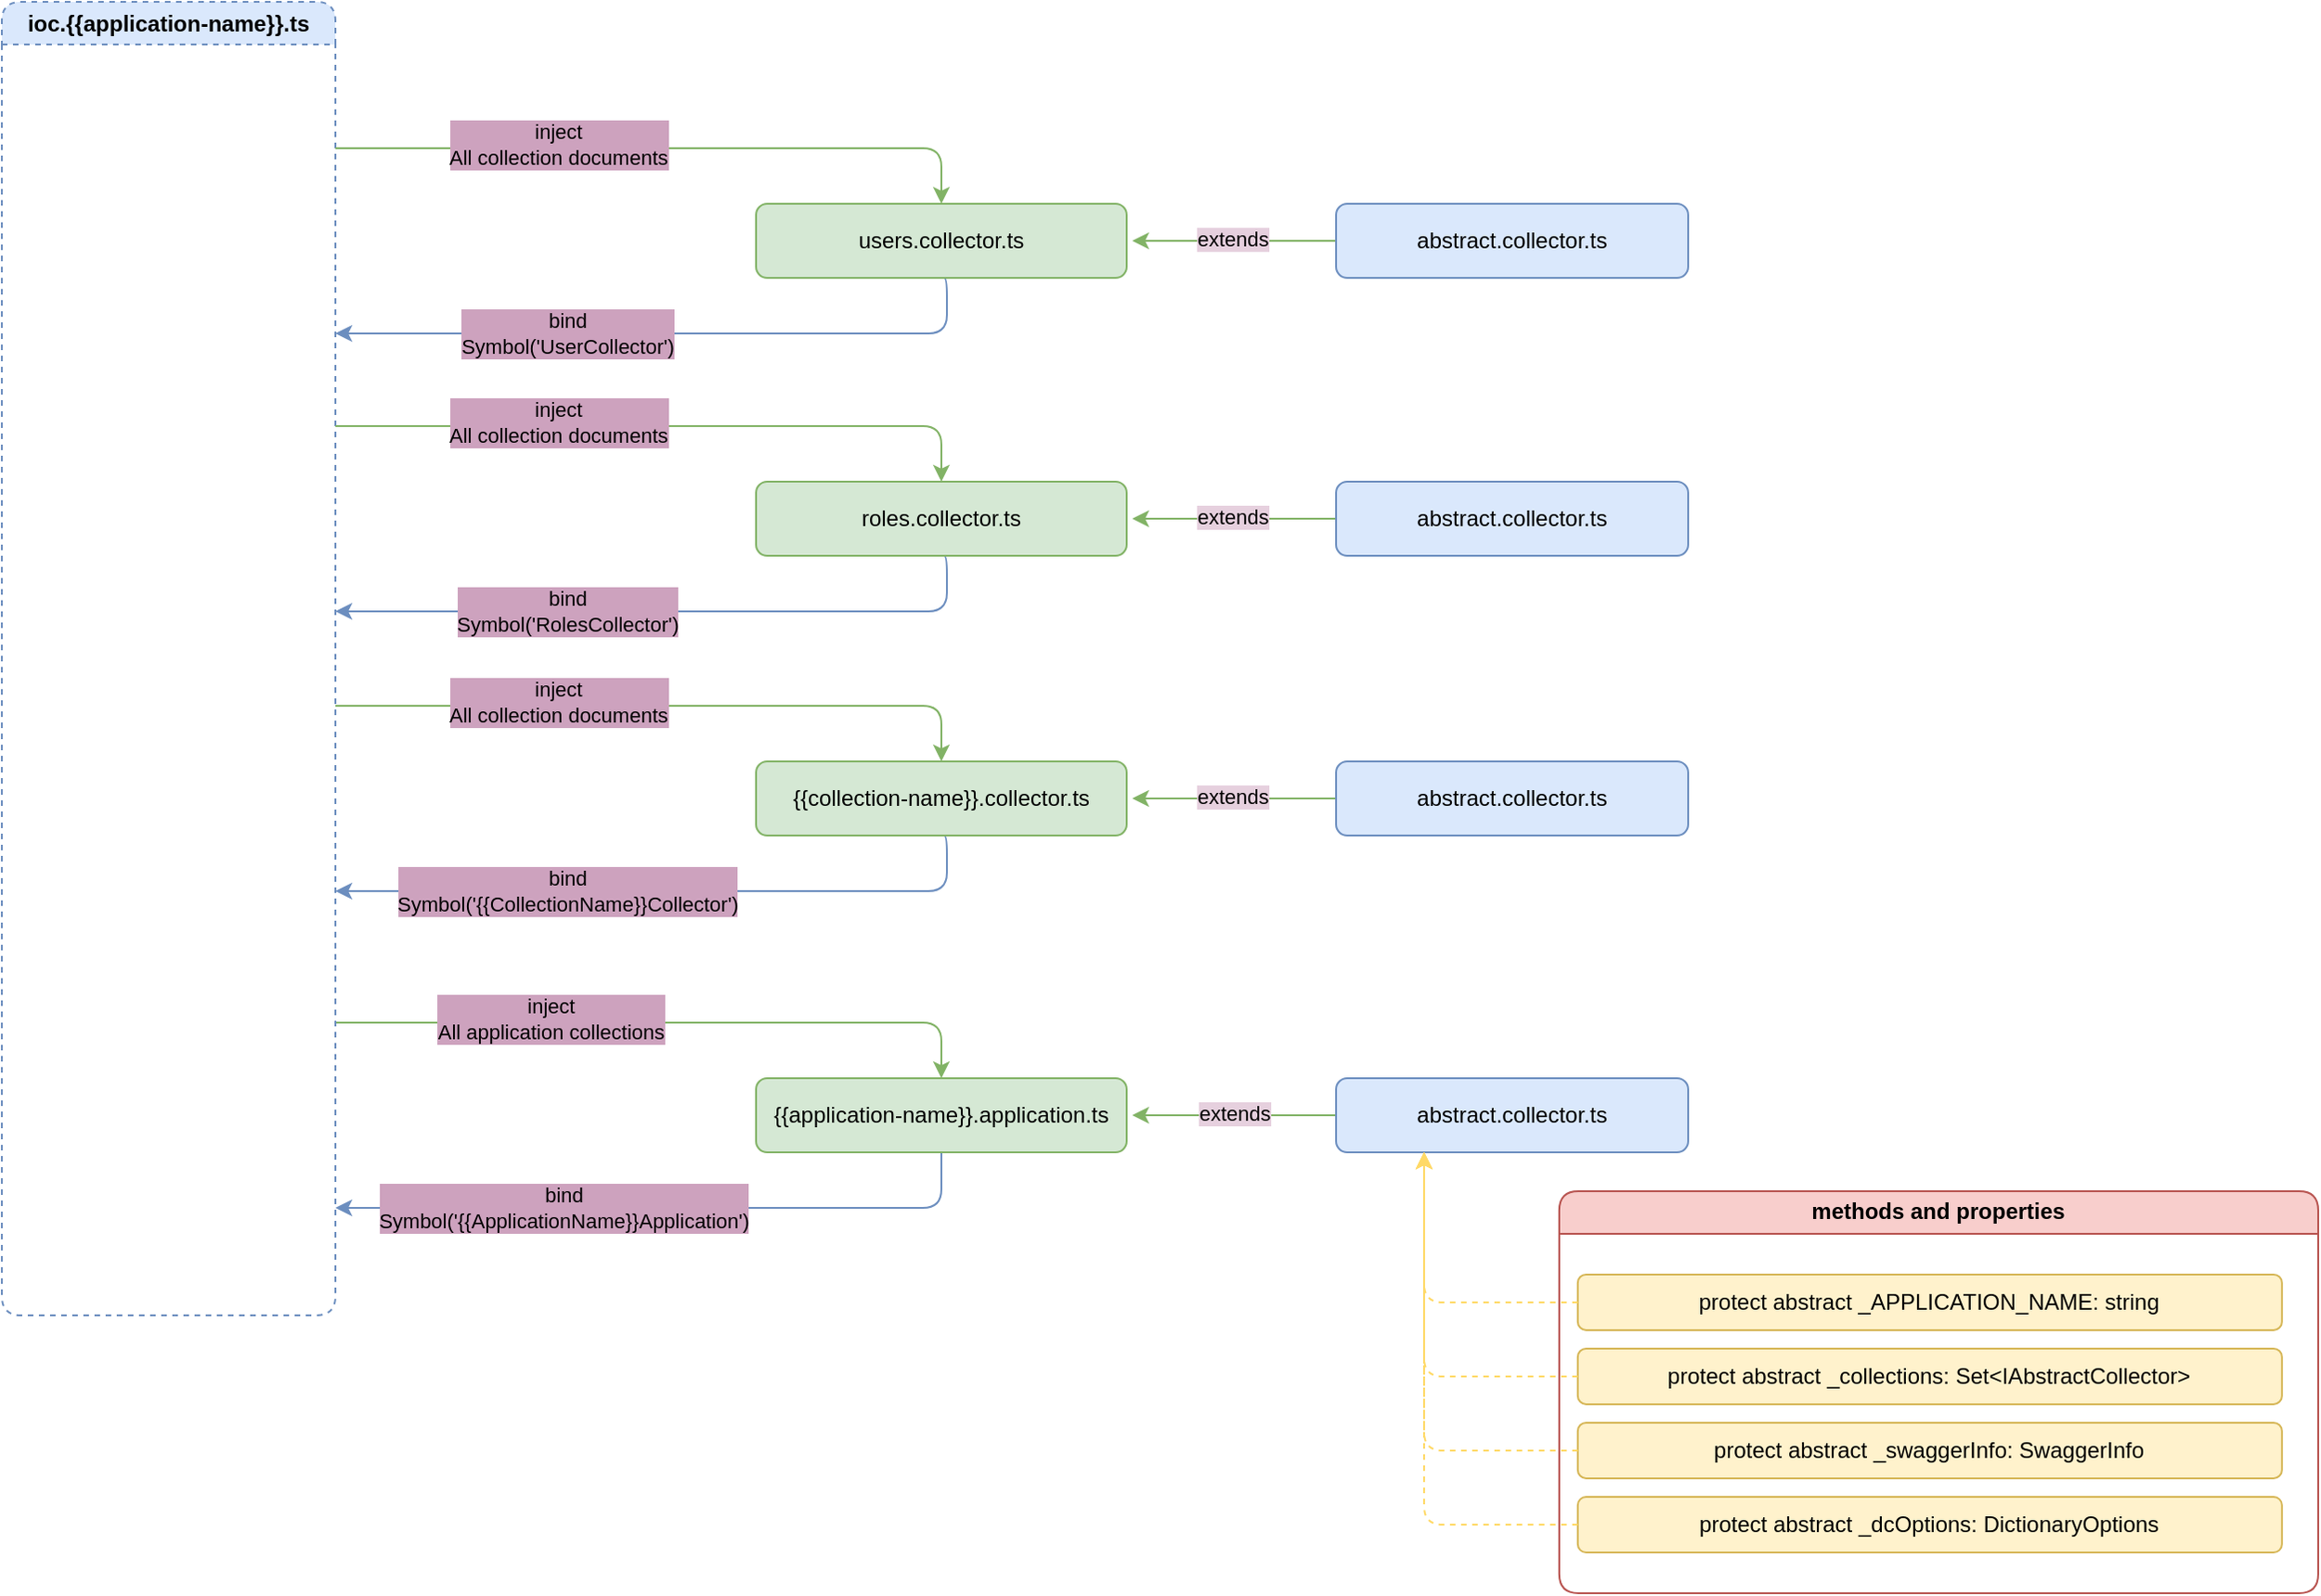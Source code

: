 <mxfile version="20.8.10" type="github">
  <diagram name="Страница 1" id="G2cp7Vcl1qg3cuOzKaZh">
    <mxGraphModel dx="2049" dy="3429" grid="1" gridSize="10" guides="1" tooltips="1" connect="1" arrows="1" fold="1" page="1" pageScale="1" pageWidth="827" pageHeight="1169" math="0" shadow="0">
      <root>
        <mxCell id="0" />
        <mxCell id="1" parent="0" />
        <mxCell id="Vu23xhkfP0EHslrDpuNX-24" value="methods and properties" style="swimlane;whiteSpace=wrap;html=1;fillColor=#f8cecc;strokeColor=#b85450;rounded=1;" vertex="1" parent="1">
          <mxGeometry x="1030.43" y="-977.03" width="409.57" height="217.03" as="geometry" />
        </mxCell>
        <mxCell id="Vu23xhkfP0EHslrDpuNX-25" value="protect abstract _APPLICATION_NAME: string" style="rounded=1;whiteSpace=wrap;html=1;fillColor=#fff2cc;strokeColor=#d6b656;" vertex="1" parent="Vu23xhkfP0EHslrDpuNX-24">
          <mxGeometry x="10" y="45" width="380" height="30" as="geometry" />
        </mxCell>
        <mxCell id="Vu23xhkfP0EHslrDpuNX-26" value="protect abstract _collections: Set&amp;lt;IAbstractCollector&amp;gt;" style="rounded=1;whiteSpace=wrap;html=1;fillColor=#fff2cc;strokeColor=#d6b656;" vertex="1" parent="Vu23xhkfP0EHslrDpuNX-24">
          <mxGeometry x="10" y="85" width="380" height="30" as="geometry" />
        </mxCell>
        <mxCell id="Vu23xhkfP0EHslrDpuNX-27" value="protect abstract _swaggerInfo: SwaggerInfo" style="rounded=1;whiteSpace=wrap;html=1;fillColor=#fff2cc;strokeColor=#d6b656;" vertex="1" parent="Vu23xhkfP0EHslrDpuNX-24">
          <mxGeometry x="10" y="125" width="380" height="30" as="geometry" />
        </mxCell>
        <mxCell id="Vu23xhkfP0EHslrDpuNX-28" value="protect abstract _dcOptions: DictionaryOptions" style="rounded=1;whiteSpace=wrap;html=1;fillColor=#fff2cc;strokeColor=#d6b656;" vertex="1" parent="Vu23xhkfP0EHslrDpuNX-24">
          <mxGeometry x="10" y="165.03" width="380" height="30" as="geometry" />
        </mxCell>
        <mxCell id="Vu23xhkfP0EHslrDpuNX-35" style="edgeStyle=orthogonalEdgeStyle;rounded=1;orthogonalLoop=1;jettySize=auto;html=1;entryX=0.5;entryY=0;entryDx=0;entryDy=0;fillColor=#d5e8d4;strokeColor=#82b366;" edge="1" parent="1" target="Vu23xhkfP0EHslrDpuNX-39">
          <mxGeometry relative="1" as="geometry">
            <mxPoint x="370" y="-1068" as="sourcePoint" />
            <Array as="points">
              <mxPoint x="450" y="-1068.03" />
              <mxPoint x="770" y="-1068.03" />
            </Array>
          </mxGeometry>
        </mxCell>
        <mxCell id="Vu23xhkfP0EHslrDpuNX-36" value="inject&lt;br&gt;All application collections" style="edgeLabel;html=1;align=center;verticalAlign=middle;resizable=0;points=[];labelBackgroundColor=#CDA2BE;" vertex="1" connectable="0" parent="Vu23xhkfP0EHslrDpuNX-35">
          <mxGeometry x="-0.187" y="2" relative="1" as="geometry">
            <mxPoint x="-29" as="offset" />
          </mxGeometry>
        </mxCell>
        <mxCell id="Vu23xhkfP0EHslrDpuNX-37" style="edgeStyle=orthogonalEdgeStyle;rounded=1;orthogonalLoop=1;jettySize=auto;html=1;exitX=0.5;exitY=1;exitDx=0;exitDy=0;fillColor=#dae8fc;strokeColor=#6c8ebf;" edge="1" parent="1" source="Vu23xhkfP0EHslrDpuNX-39">
          <mxGeometry relative="1" as="geometry">
            <mxPoint x="370" y="-968" as="targetPoint" />
            <Array as="points">
              <mxPoint x="697" y="-968" />
            </Array>
          </mxGeometry>
        </mxCell>
        <mxCell id="Vu23xhkfP0EHslrDpuNX-38" value="bind&lt;br&gt;Symbol(&#39;{{ApplicationName}}Application&#39;)" style="edgeLabel;html=1;align=center;verticalAlign=middle;resizable=0;points=[];labelBackgroundColor=#CDA2BE;" vertex="1" connectable="0" parent="Vu23xhkfP0EHslrDpuNX-37">
          <mxGeometry x="0.337" y="4" relative="1" as="geometry">
            <mxPoint x="4" y="-4" as="offset" />
          </mxGeometry>
        </mxCell>
        <mxCell id="Vu23xhkfP0EHslrDpuNX-39" value="{{application-name}}.application.ts" style="rounded=1;whiteSpace=wrap;html=1;fillColor=#d5e8d4;strokeColor=#82b366;" vertex="1" parent="1">
          <mxGeometry x="597" y="-1038.03" width="200" height="40" as="geometry" />
        </mxCell>
        <mxCell id="Vu23xhkfP0EHslrDpuNX-40" style="edgeStyle=orthogonalEdgeStyle;rounded=0;orthogonalLoop=1;jettySize=auto;html=1;entryX=1;entryY=0.5;entryDx=0;entryDy=0;fillColor=#d5e8d4;strokeColor=#82b366;" edge="1" parent="1" source="Vu23xhkfP0EHslrDpuNX-41">
          <mxGeometry relative="1" as="geometry">
            <mxPoint x="800" y="-1018.03" as="targetPoint" />
          </mxGeometry>
        </mxCell>
        <mxCell id="Vu23xhkfP0EHslrDpuNX-41" value="abstract.collector.ts" style="rounded=1;whiteSpace=wrap;html=1;fillColor=#dae8fc;strokeColor=#6c8ebf;" vertex="1" parent="1">
          <mxGeometry x="910.0" y="-1038.03" width="190" height="40" as="geometry" />
        </mxCell>
        <mxCell id="Vu23xhkfP0EHslrDpuNX-42" style="edgeStyle=orthogonalEdgeStyle;rounded=1;orthogonalLoop=1;jettySize=auto;html=1;entryX=0.25;entryY=1;entryDx=0;entryDy=0;exitX=0;exitY=0.5;exitDx=0;exitDy=0;fillColor=#d5e8d4;strokeColor=#FFD966;dashed=1;strokeWidth=1;" edge="1" parent="1" source="Vu23xhkfP0EHslrDpuNX-25" target="Vu23xhkfP0EHslrDpuNX-41">
          <mxGeometry relative="1" as="geometry" />
        </mxCell>
        <mxCell id="Vu23xhkfP0EHslrDpuNX-43" style="edgeStyle=orthogonalEdgeStyle;rounded=1;orthogonalLoop=1;jettySize=auto;html=1;entryX=0.25;entryY=1;entryDx=0;entryDy=0;exitX=0;exitY=0.5;exitDx=0;exitDy=0;fillColor=#d5e8d4;strokeColor=#FFD966;dashed=1;" edge="1" parent="1" source="Vu23xhkfP0EHslrDpuNX-26" target="Vu23xhkfP0EHslrDpuNX-41">
          <mxGeometry relative="1" as="geometry" />
        </mxCell>
        <mxCell id="Vu23xhkfP0EHslrDpuNX-45" style="edgeStyle=orthogonalEdgeStyle;rounded=1;orthogonalLoop=1;jettySize=auto;html=1;entryX=0.25;entryY=1;entryDx=0;entryDy=0;exitX=0;exitY=0.5;exitDx=0;exitDy=0;fillColor=#d5e8d4;strokeColor=#FFD966;dashed=1;" edge="1" parent="1" source="Vu23xhkfP0EHslrDpuNX-27" target="Vu23xhkfP0EHslrDpuNX-41">
          <mxGeometry relative="1" as="geometry" />
        </mxCell>
        <mxCell id="Vu23xhkfP0EHslrDpuNX-46" style="edgeStyle=orthogonalEdgeStyle;rounded=1;orthogonalLoop=1;jettySize=auto;html=1;entryX=0.25;entryY=1;entryDx=0;entryDy=0;exitX=0;exitY=0.5;exitDx=0;exitDy=0;fillColor=#d5e8d4;strokeColor=#FFD966;dashed=1;" edge="1" parent="1" source="Vu23xhkfP0EHslrDpuNX-28" target="Vu23xhkfP0EHslrDpuNX-41">
          <mxGeometry relative="1" as="geometry" />
        </mxCell>
        <mxCell id="Vu23xhkfP0EHslrDpuNX-76" value="ioc.{{application-name}}.ts" style="swimlane;whiteSpace=wrap;html=1;rounded=1;dashed=1;fillColor=#dae8fc;strokeColor=#6c8ebf;" vertex="1" parent="1">
          <mxGeometry x="190" y="-1619" width="180" height="709" as="geometry" />
        </mxCell>
        <mxCell id="Vu23xhkfP0EHslrDpuNX-113" value="extends" style="edgeLabel;html=1;align=center;verticalAlign=middle;resizable=0;points=[];labelBackgroundColor=#E6D0DE;" vertex="1" connectable="0" parent="1">
          <mxGeometry x="828" y="-1015" as="geometry">
            <mxPoint x="27" y="-4" as="offset" />
          </mxGeometry>
        </mxCell>
        <mxCell id="Vu23xhkfP0EHslrDpuNX-116" style="edgeStyle=orthogonalEdgeStyle;rounded=1;orthogonalLoop=1;jettySize=auto;html=1;entryX=0.5;entryY=0;entryDx=0;entryDy=0;fillColor=#d5e8d4;strokeColor=#82b366;" edge="1" parent="1" target="Vu23xhkfP0EHslrDpuNX-120">
          <mxGeometry relative="1" as="geometry">
            <mxPoint x="370" y="-1540" as="sourcePoint" />
            <Array as="points">
              <mxPoint x="450" y="-1540.03" />
              <mxPoint x="770" y="-1540.03" />
            </Array>
          </mxGeometry>
        </mxCell>
        <mxCell id="Vu23xhkfP0EHslrDpuNX-117" value="inject&lt;br&gt;All collection documents" style="edgeLabel;html=1;align=center;verticalAlign=middle;resizable=0;points=[];labelBackgroundColor=#CDA2BE;" vertex="1" connectable="0" parent="Vu23xhkfP0EHslrDpuNX-116">
          <mxGeometry x="-0.187" y="2" relative="1" as="geometry">
            <mxPoint x="-25" as="offset" />
          </mxGeometry>
        </mxCell>
        <mxCell id="Vu23xhkfP0EHslrDpuNX-118" style="edgeStyle=orthogonalEdgeStyle;rounded=1;orthogonalLoop=1;jettySize=auto;html=1;exitX=0.5;exitY=1;exitDx=0;exitDy=0;fillColor=#dae8fc;strokeColor=#6c8ebf;" edge="1" parent="1" source="Vu23xhkfP0EHslrDpuNX-120">
          <mxGeometry relative="1" as="geometry">
            <mxPoint x="370" y="-1440" as="targetPoint" />
            <Array as="points">
              <mxPoint x="700" y="-1470" />
              <mxPoint x="700" y="-1440" />
            </Array>
          </mxGeometry>
        </mxCell>
        <mxCell id="Vu23xhkfP0EHslrDpuNX-119" value="bind&lt;br&gt;Symbol(&#39;UserCollector&#39;)" style="edgeLabel;html=1;align=center;verticalAlign=middle;resizable=0;points=[];labelBackgroundColor=#CDA2BE;" vertex="1" connectable="0" parent="Vu23xhkfP0EHslrDpuNX-118">
          <mxGeometry x="0.337" y="4" relative="1" as="geometry">
            <mxPoint x="4" y="-4" as="offset" />
          </mxGeometry>
        </mxCell>
        <mxCell id="Vu23xhkfP0EHslrDpuNX-120" value="users.collector.ts" style="rounded=1;whiteSpace=wrap;html=1;fillColor=#d5e8d4;strokeColor=#82b366;" vertex="1" parent="1">
          <mxGeometry x="597" y="-1510.03" width="200" height="40" as="geometry" />
        </mxCell>
        <mxCell id="Vu23xhkfP0EHslrDpuNX-121" style="edgeStyle=orthogonalEdgeStyle;rounded=0;orthogonalLoop=1;jettySize=auto;html=1;entryX=1;entryY=0.5;entryDx=0;entryDy=0;fillColor=#d5e8d4;strokeColor=#82b366;" edge="1" parent="1" source="Vu23xhkfP0EHslrDpuNX-122">
          <mxGeometry relative="1" as="geometry">
            <mxPoint x="800" y="-1490.03" as="targetPoint" />
          </mxGeometry>
        </mxCell>
        <mxCell id="Vu23xhkfP0EHslrDpuNX-122" value="abstract.collector.ts" style="rounded=1;whiteSpace=wrap;html=1;fillColor=#dae8fc;strokeColor=#6c8ebf;" vertex="1" parent="1">
          <mxGeometry x="910.0" y="-1510.03" width="190" height="40" as="geometry" />
        </mxCell>
        <mxCell id="Vu23xhkfP0EHslrDpuNX-123" value="extends" style="edgeLabel;html=1;align=center;verticalAlign=middle;resizable=0;points=[];labelBackgroundColor=#E6D0DE;" vertex="1" connectable="0" parent="1">
          <mxGeometry x="827" y="-1487" as="geometry">
            <mxPoint x="27" y="-4" as="offset" />
          </mxGeometry>
        </mxCell>
        <mxCell id="Vu23xhkfP0EHslrDpuNX-124" style="edgeStyle=orthogonalEdgeStyle;rounded=1;orthogonalLoop=1;jettySize=auto;html=1;entryX=0.5;entryY=0;entryDx=0;entryDy=0;fillColor=#d5e8d4;strokeColor=#82b366;" edge="1" parent="1" target="Vu23xhkfP0EHslrDpuNX-128">
          <mxGeometry relative="1" as="geometry">
            <mxPoint x="370" y="-1390" as="sourcePoint" />
            <Array as="points">
              <mxPoint x="450" y="-1390.03" />
              <mxPoint x="770" y="-1390.03" />
            </Array>
          </mxGeometry>
        </mxCell>
        <mxCell id="Vu23xhkfP0EHslrDpuNX-125" value="inject&lt;br&gt;All collection documents" style="edgeLabel;html=1;align=center;verticalAlign=middle;resizable=0;points=[];labelBackgroundColor=#CDA2BE;" vertex="1" connectable="0" parent="Vu23xhkfP0EHslrDpuNX-124">
          <mxGeometry x="-0.187" y="2" relative="1" as="geometry">
            <mxPoint x="-25" as="offset" />
          </mxGeometry>
        </mxCell>
        <mxCell id="Vu23xhkfP0EHslrDpuNX-126" style="edgeStyle=orthogonalEdgeStyle;rounded=1;orthogonalLoop=1;jettySize=auto;html=1;exitX=0.5;exitY=1;exitDx=0;exitDy=0;fillColor=#dae8fc;strokeColor=#6c8ebf;" edge="1" parent="1" source="Vu23xhkfP0EHslrDpuNX-128">
          <mxGeometry relative="1" as="geometry">
            <mxPoint x="370" y="-1290" as="targetPoint" />
            <Array as="points">
              <mxPoint x="700" y="-1320" />
              <mxPoint x="700" y="-1290" />
            </Array>
          </mxGeometry>
        </mxCell>
        <mxCell id="Vu23xhkfP0EHslrDpuNX-127" value="bind&lt;br&gt;Symbol(&#39;RolesCollector&#39;)" style="edgeLabel;html=1;align=center;verticalAlign=middle;resizable=0;points=[];labelBackgroundColor=#CDA2BE;" vertex="1" connectable="0" parent="Vu23xhkfP0EHslrDpuNX-126">
          <mxGeometry x="0.337" y="4" relative="1" as="geometry">
            <mxPoint x="4" y="-4" as="offset" />
          </mxGeometry>
        </mxCell>
        <mxCell id="Vu23xhkfP0EHslrDpuNX-128" value="roles.collector.ts" style="rounded=1;whiteSpace=wrap;html=1;fillColor=#d5e8d4;strokeColor=#82b366;" vertex="1" parent="1">
          <mxGeometry x="597" y="-1360.03" width="200" height="40" as="geometry" />
        </mxCell>
        <mxCell id="Vu23xhkfP0EHslrDpuNX-129" style="edgeStyle=orthogonalEdgeStyle;rounded=0;orthogonalLoop=1;jettySize=auto;html=1;entryX=1;entryY=0.5;entryDx=0;entryDy=0;fillColor=#d5e8d4;strokeColor=#82b366;" edge="1" parent="1" source="Vu23xhkfP0EHslrDpuNX-130">
          <mxGeometry relative="1" as="geometry">
            <mxPoint x="800" y="-1340.03" as="targetPoint" />
          </mxGeometry>
        </mxCell>
        <mxCell id="Vu23xhkfP0EHslrDpuNX-130" value="abstract.collector.ts" style="rounded=1;whiteSpace=wrap;html=1;fillColor=#dae8fc;strokeColor=#6c8ebf;" vertex="1" parent="1">
          <mxGeometry x="910.0" y="-1360.03" width="190" height="40" as="geometry" />
        </mxCell>
        <mxCell id="Vu23xhkfP0EHslrDpuNX-131" value="extends" style="edgeLabel;html=1;align=center;verticalAlign=middle;resizable=0;points=[];labelBackgroundColor=#E6D0DE;" vertex="1" connectable="0" parent="1">
          <mxGeometry x="827" y="-1337" as="geometry">
            <mxPoint x="27" y="-4" as="offset" />
          </mxGeometry>
        </mxCell>
        <mxCell id="Vu23xhkfP0EHslrDpuNX-132" style="edgeStyle=orthogonalEdgeStyle;rounded=1;orthogonalLoop=1;jettySize=auto;html=1;entryX=0.5;entryY=0;entryDx=0;entryDy=0;fillColor=#d5e8d4;strokeColor=#82b366;" edge="1" parent="1" target="Vu23xhkfP0EHslrDpuNX-136">
          <mxGeometry relative="1" as="geometry">
            <mxPoint x="370" y="-1239" as="sourcePoint" />
            <Array as="points">
              <mxPoint x="450" y="-1239.03" />
              <mxPoint x="770" y="-1239.03" />
            </Array>
          </mxGeometry>
        </mxCell>
        <mxCell id="Vu23xhkfP0EHslrDpuNX-133" value="inject&lt;br&gt;All collection documents" style="edgeLabel;html=1;align=center;verticalAlign=middle;resizable=0;points=[];labelBackgroundColor=#CDA2BE;" vertex="1" connectable="0" parent="Vu23xhkfP0EHslrDpuNX-132">
          <mxGeometry x="-0.187" y="2" relative="1" as="geometry">
            <mxPoint x="-25" as="offset" />
          </mxGeometry>
        </mxCell>
        <mxCell id="Vu23xhkfP0EHslrDpuNX-134" style="edgeStyle=orthogonalEdgeStyle;rounded=1;orthogonalLoop=1;jettySize=auto;html=1;exitX=0.5;exitY=1;exitDx=0;exitDy=0;fillColor=#dae8fc;strokeColor=#6c8ebf;" edge="1" parent="1" source="Vu23xhkfP0EHslrDpuNX-136">
          <mxGeometry relative="1" as="geometry">
            <mxPoint x="370" y="-1139" as="targetPoint" />
            <Array as="points">
              <mxPoint x="700" y="-1169" />
              <mxPoint x="700" y="-1139" />
            </Array>
          </mxGeometry>
        </mxCell>
        <mxCell id="Vu23xhkfP0EHslrDpuNX-135" value="bind&lt;br&gt;Symbol(&#39;{{CollectionName}}Collector&#39;)" style="edgeLabel;html=1;align=center;verticalAlign=middle;resizable=0;points=[];labelBackgroundColor=#CDA2BE;" vertex="1" connectable="0" parent="Vu23xhkfP0EHslrDpuNX-134">
          <mxGeometry x="0.337" y="4" relative="1" as="geometry">
            <mxPoint x="4" y="-4" as="offset" />
          </mxGeometry>
        </mxCell>
        <mxCell id="Vu23xhkfP0EHslrDpuNX-136" value="{{collection-name}}.collector.ts" style="rounded=1;whiteSpace=wrap;html=1;fillColor=#d5e8d4;strokeColor=#82b366;" vertex="1" parent="1">
          <mxGeometry x="597" y="-1209.03" width="200" height="40" as="geometry" />
        </mxCell>
        <mxCell id="Vu23xhkfP0EHslrDpuNX-137" style="edgeStyle=orthogonalEdgeStyle;rounded=0;orthogonalLoop=1;jettySize=auto;html=1;entryX=1;entryY=0.5;entryDx=0;entryDy=0;fillColor=#d5e8d4;strokeColor=#82b366;" edge="1" parent="1" source="Vu23xhkfP0EHslrDpuNX-138">
          <mxGeometry relative="1" as="geometry">
            <mxPoint x="800" y="-1189.03" as="targetPoint" />
          </mxGeometry>
        </mxCell>
        <mxCell id="Vu23xhkfP0EHslrDpuNX-138" value="abstract.collector.ts" style="rounded=1;whiteSpace=wrap;html=1;fillColor=#dae8fc;strokeColor=#6c8ebf;" vertex="1" parent="1">
          <mxGeometry x="910.0" y="-1209.03" width="190" height="40" as="geometry" />
        </mxCell>
        <mxCell id="Vu23xhkfP0EHslrDpuNX-139" value="extends" style="edgeLabel;html=1;align=center;verticalAlign=middle;resizable=0;points=[];labelBackgroundColor=#E6D0DE;" vertex="1" connectable="0" parent="1">
          <mxGeometry x="827" y="-1186" as="geometry">
            <mxPoint x="27" y="-4" as="offset" />
          </mxGeometry>
        </mxCell>
      </root>
    </mxGraphModel>
  </diagram>
</mxfile>
